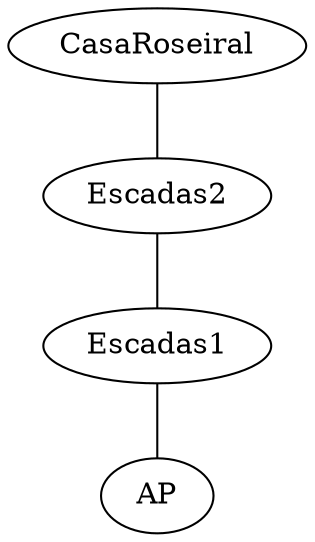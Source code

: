 graph PathGraph {
    "CasaRoseiral" -- "Escadas2";
    "Escadas2" -- "Escadas1";
    "Escadas1" -- "AP";
}
